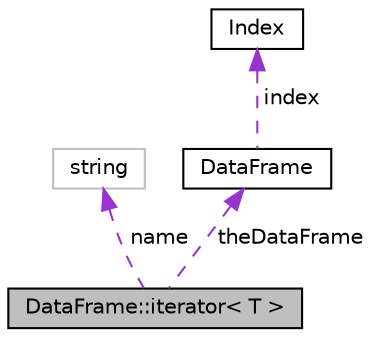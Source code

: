 digraph "DataFrame::iterator&lt; T &gt;"
{
  edge [fontname="Helvetica",fontsize="10",labelfontname="Helvetica",labelfontsize="10"];
  node [fontname="Helvetica",fontsize="10",shape=record];
  Node1 [label="DataFrame::iterator\< T \>",height=0.2,width=0.4,color="black", fillcolor="grey75", style="filled", fontcolor="black"];
  Node2 -> Node1 [dir="back",color="darkorchid3",fontsize="10",style="dashed",label=" name" ,fontname="Helvetica"];
  Node2 [label="string",height=0.2,width=0.4,color="grey75", fillcolor="white", style="filled"];
  Node3 -> Node1 [dir="back",color="darkorchid3",fontsize="10",style="dashed",label=" theDataFrame" ,fontname="Helvetica"];
  Node3 [label="DataFrame",height=0.2,width=0.4,color="black", fillcolor="white", style="filled",URL="$classDataFrame.html"];
  Node4 -> Node3 [dir="back",color="darkorchid3",fontsize="10",style="dashed",label=" index" ,fontname="Helvetica"];
  Node4 [label="Index",height=0.2,width=0.4,color="black", fillcolor="white", style="filled",URL="$classIndex.html"];
}
